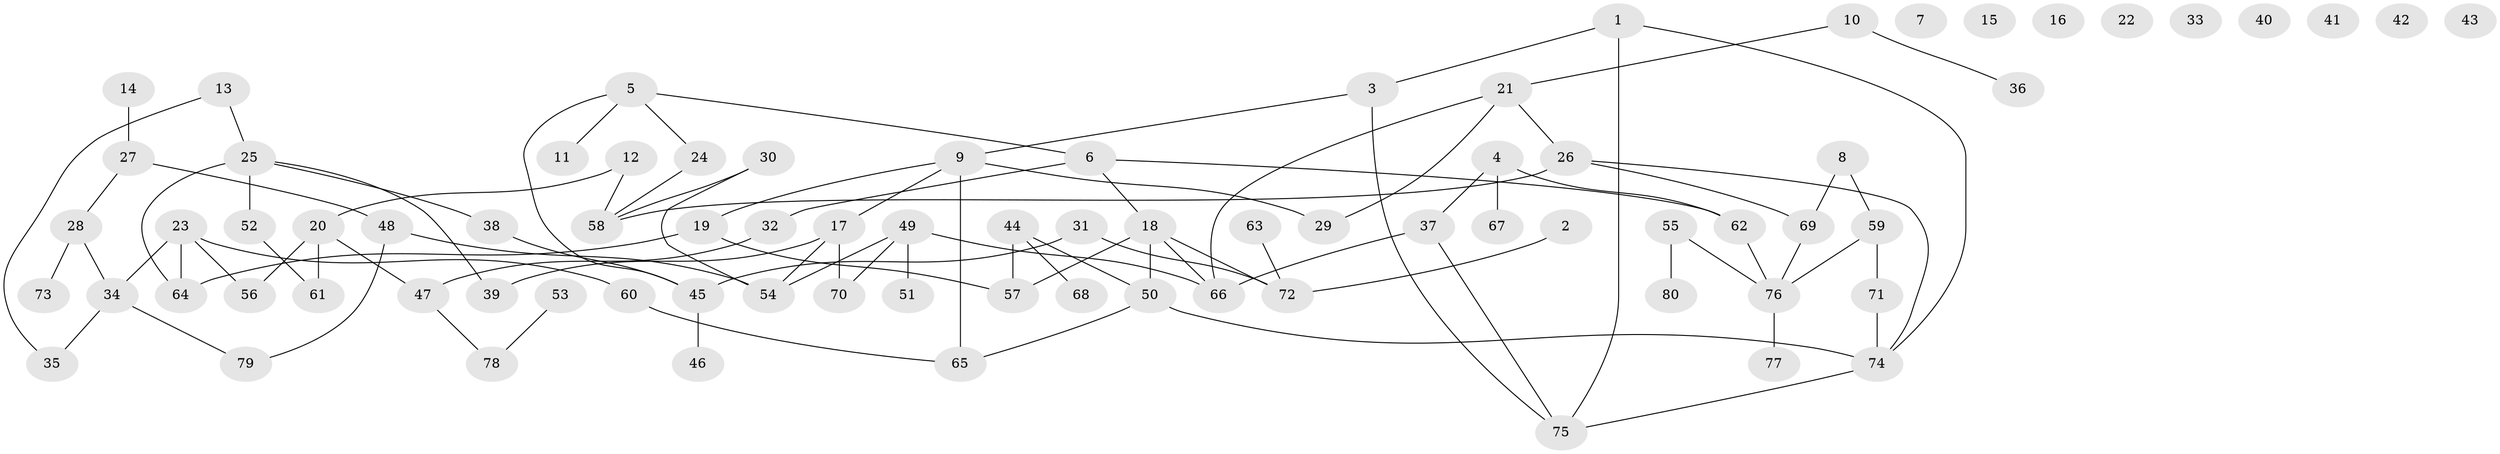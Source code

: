 // Generated by graph-tools (version 1.1) at 2025/49/03/09/25 03:49:12]
// undirected, 80 vertices, 96 edges
graph export_dot {
graph [start="1"]
  node [color=gray90,style=filled];
  1;
  2;
  3;
  4;
  5;
  6;
  7;
  8;
  9;
  10;
  11;
  12;
  13;
  14;
  15;
  16;
  17;
  18;
  19;
  20;
  21;
  22;
  23;
  24;
  25;
  26;
  27;
  28;
  29;
  30;
  31;
  32;
  33;
  34;
  35;
  36;
  37;
  38;
  39;
  40;
  41;
  42;
  43;
  44;
  45;
  46;
  47;
  48;
  49;
  50;
  51;
  52;
  53;
  54;
  55;
  56;
  57;
  58;
  59;
  60;
  61;
  62;
  63;
  64;
  65;
  66;
  67;
  68;
  69;
  70;
  71;
  72;
  73;
  74;
  75;
  76;
  77;
  78;
  79;
  80;
  1 -- 3;
  1 -- 74;
  1 -- 75;
  2 -- 72;
  3 -- 9;
  3 -- 75;
  4 -- 37;
  4 -- 62;
  4 -- 67;
  5 -- 6;
  5 -- 11;
  5 -- 24;
  5 -- 45;
  6 -- 18;
  6 -- 32;
  6 -- 62;
  8 -- 59;
  8 -- 69;
  9 -- 17;
  9 -- 19;
  9 -- 29;
  9 -- 65;
  10 -- 21;
  10 -- 36;
  12 -- 20;
  12 -- 58;
  13 -- 25;
  13 -- 35;
  14 -- 27;
  17 -- 39;
  17 -- 54;
  17 -- 70;
  18 -- 50;
  18 -- 57;
  18 -- 66;
  18 -- 72;
  19 -- 57;
  19 -- 64;
  20 -- 47;
  20 -- 56;
  20 -- 61;
  21 -- 26;
  21 -- 29;
  21 -- 66;
  23 -- 34;
  23 -- 56;
  23 -- 60;
  23 -- 64;
  24 -- 58;
  25 -- 38;
  25 -- 39;
  25 -- 52;
  25 -- 64;
  26 -- 58;
  26 -- 69;
  26 -- 74;
  27 -- 28;
  27 -- 48;
  28 -- 34;
  28 -- 73;
  30 -- 54;
  30 -- 58;
  31 -- 45;
  31 -- 72;
  32 -- 47;
  34 -- 35;
  34 -- 79;
  37 -- 66;
  37 -- 75;
  38 -- 45;
  44 -- 50;
  44 -- 57;
  44 -- 68;
  45 -- 46;
  47 -- 78;
  48 -- 54;
  48 -- 79;
  49 -- 51;
  49 -- 54;
  49 -- 66;
  49 -- 70;
  50 -- 65;
  50 -- 74;
  52 -- 61;
  53 -- 78;
  55 -- 76;
  55 -- 80;
  59 -- 71;
  59 -- 76;
  60 -- 65;
  62 -- 76;
  63 -- 72;
  69 -- 76;
  71 -- 74;
  74 -- 75;
  76 -- 77;
}
